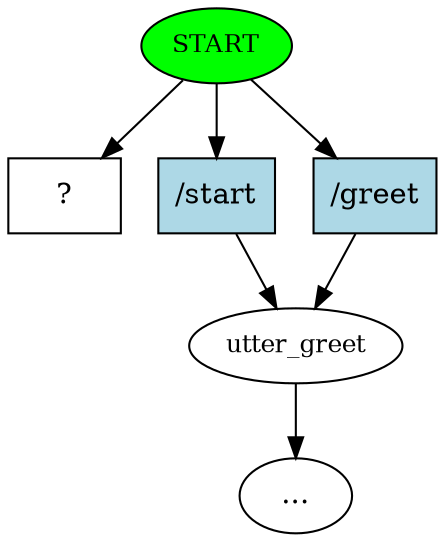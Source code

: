 digraph  {
0 [class="start active", fillcolor=green, fontsize=12, label=START, style=filled];
1 [class="", fontsize=12, label=utter_greet];
"-17" [class=ellipsis, label="..."];
16 [class="intent dashed active", label="  ?  ", shape=rect];
17 [class=intent, fillcolor=lightblue, label="/start", shape=rect, style=filled];
18 [class=intent, fillcolor=lightblue, label="/greet", shape=rect, style=filled];
0 -> 16  [class=active, key=NONE, label=""];
0 -> 17  [class="", key=0];
0 -> 18  [class="", key=0];
1 -> "-17"  [class="", key=NONE, label=""];
17 -> 1  [class="", key=0];
18 -> 1  [class="", key=0];
}
